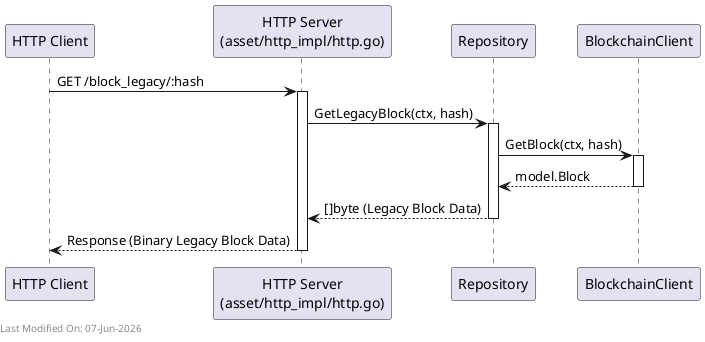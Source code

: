 @startuml
participant "HTTP Client" as Client
participant "HTTP Server\n(asset/http_impl/http.go)" as HTTPServer
participant "Repository" as Repo
participant "BlockchainClient" as BC

Client -> HTTPServer : GET /block_legacy/:hash
activate HTTPServer
HTTPServer -> Repo : GetLegacyBlock(ctx, hash)
activate Repo
Repo -> BC : GetBlock(ctx, hash)
activate BC
BC --> Repo : model.Block
deactivate BC
Repo --> HTTPServer : []byte (Legacy Block Data)
deactivate Repo
HTTPServer --> Client : Response (Binary Legacy Block Data)
deactivate HTTPServer

left footer Last Modified On: %date("dd-MMM-yyyy")

@enduml
